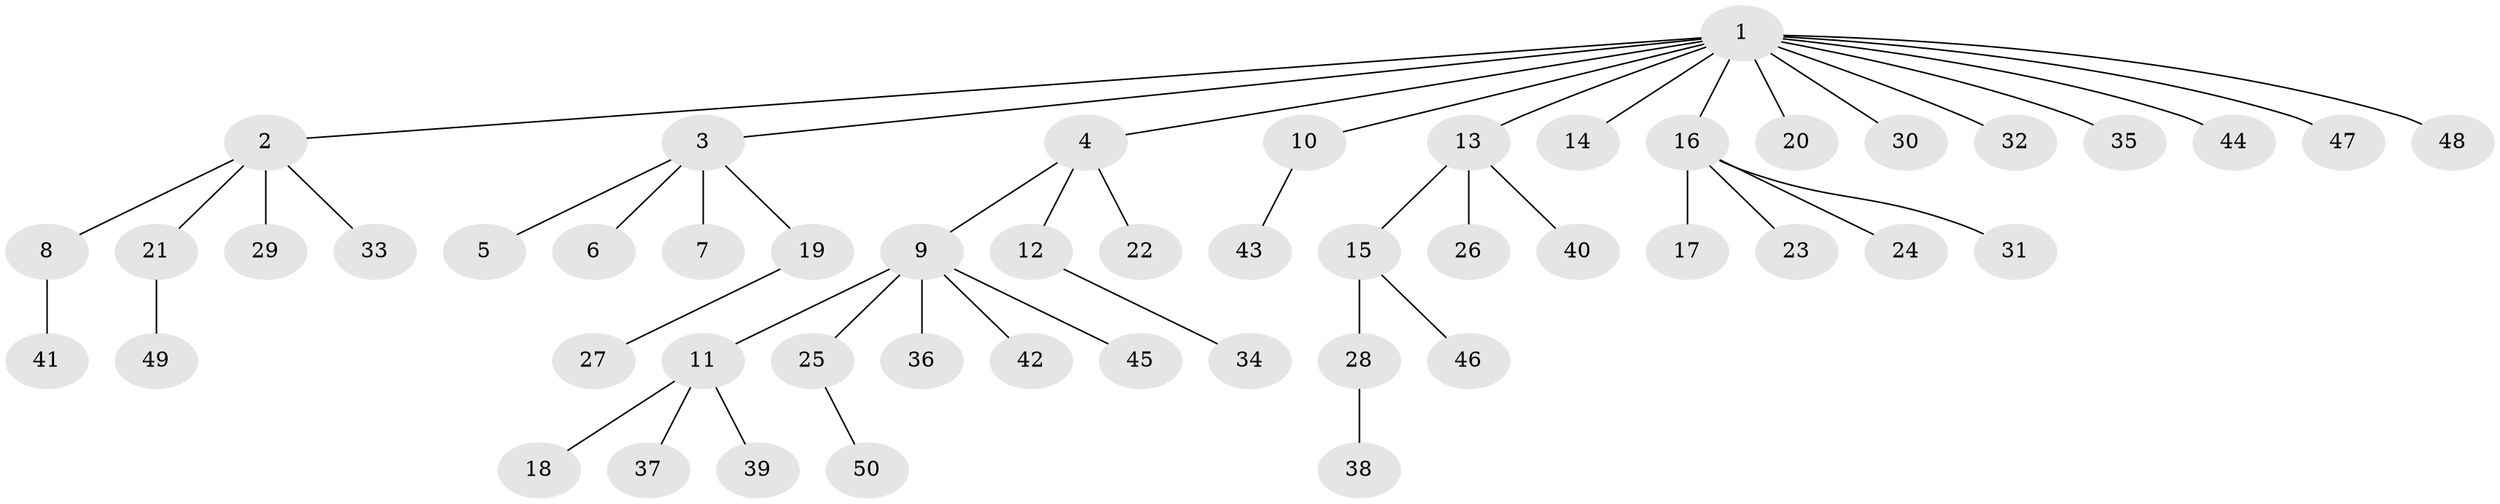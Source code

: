 // Generated by graph-tools (version 1.1) at 2025/11/02/27/25 16:11:13]
// undirected, 50 vertices, 49 edges
graph export_dot {
graph [start="1"]
  node [color=gray90,style=filled];
  1;
  2;
  3;
  4;
  5;
  6;
  7;
  8;
  9;
  10;
  11;
  12;
  13;
  14;
  15;
  16;
  17;
  18;
  19;
  20;
  21;
  22;
  23;
  24;
  25;
  26;
  27;
  28;
  29;
  30;
  31;
  32;
  33;
  34;
  35;
  36;
  37;
  38;
  39;
  40;
  41;
  42;
  43;
  44;
  45;
  46;
  47;
  48;
  49;
  50;
  1 -- 2;
  1 -- 3;
  1 -- 4;
  1 -- 10;
  1 -- 13;
  1 -- 14;
  1 -- 16;
  1 -- 20;
  1 -- 30;
  1 -- 32;
  1 -- 35;
  1 -- 44;
  1 -- 47;
  1 -- 48;
  2 -- 8;
  2 -- 21;
  2 -- 29;
  2 -- 33;
  3 -- 5;
  3 -- 6;
  3 -- 7;
  3 -- 19;
  4 -- 9;
  4 -- 12;
  4 -- 22;
  8 -- 41;
  9 -- 11;
  9 -- 25;
  9 -- 36;
  9 -- 42;
  9 -- 45;
  10 -- 43;
  11 -- 18;
  11 -- 37;
  11 -- 39;
  12 -- 34;
  13 -- 15;
  13 -- 26;
  13 -- 40;
  15 -- 28;
  15 -- 46;
  16 -- 17;
  16 -- 23;
  16 -- 24;
  16 -- 31;
  19 -- 27;
  21 -- 49;
  25 -- 50;
  28 -- 38;
}
